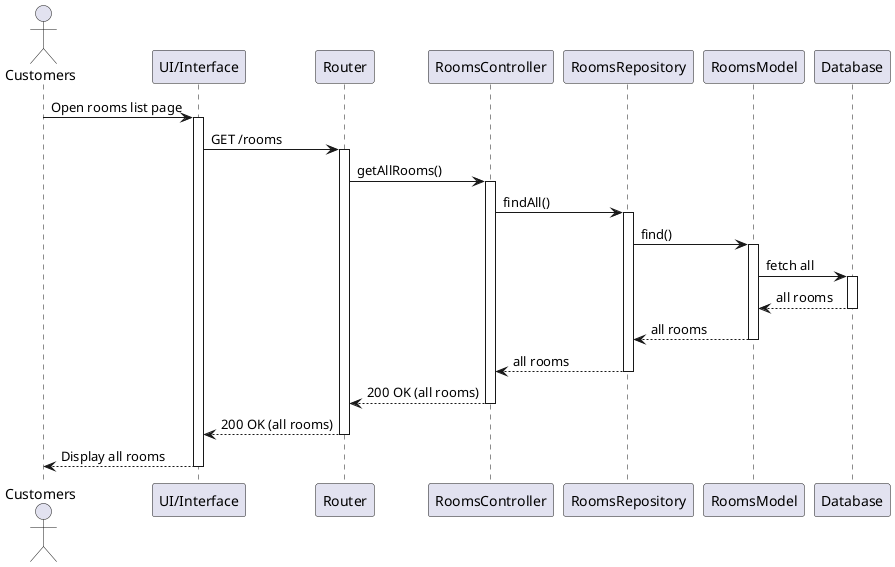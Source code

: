 @startuml
actor Customers
participant "UI/Interface" as UI
participant "Router" as Router
participant "RoomsController" as Controller
participant "RoomsRepository" as Repository
participant "RoomsModel" as Model
participant "Database" as DB

Customers -> UI: Open rooms list page
activate UI
UI -> Router: GET /rooms
activate Router
Router -> Controller: getAllRooms()
activate Controller
Controller -> Repository: findAll()
activate Repository
Repository -> Model: find()
activate Model
Model -> DB: fetch all
activate DB
DB --> Model: all rooms
deactivate DB
Model --> Repository: all rooms
deactivate Model
Repository --> Controller: all rooms
deactivate Repository
Controller --> Router: 200 OK (all rooms)
deactivate Controller
Router --> UI: 200 OK (all rooms)
deactivate Router
UI --> Customers: Display all rooms
deactivate UI
@enduml
